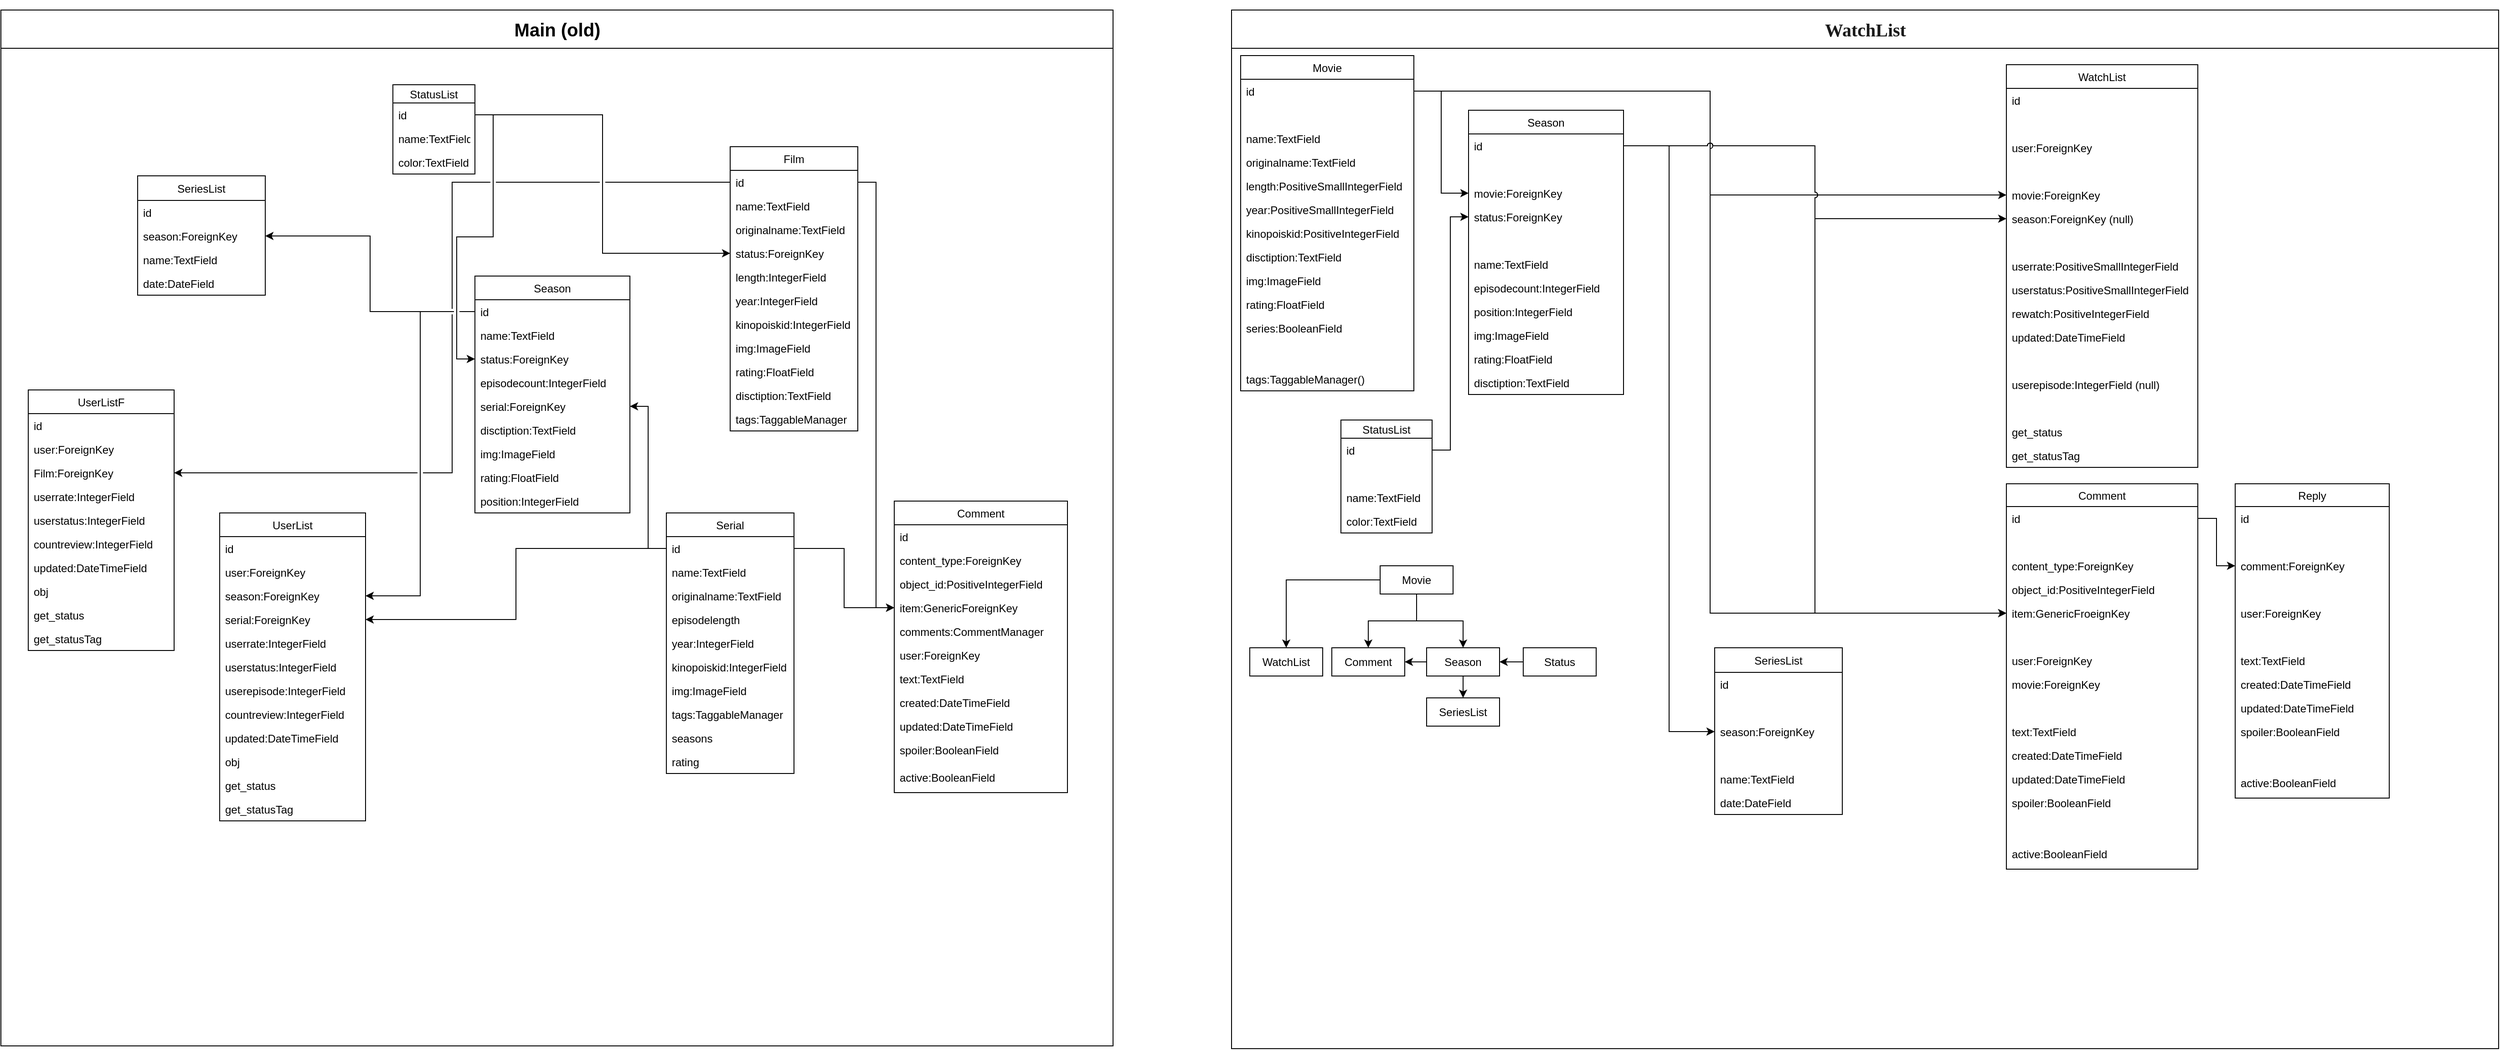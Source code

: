 <mxfile version="13.0.3" type="device"><diagram id="G_hqE1XvCnMC-SZygDFc" name="Page-1"><mxGraphModel dx="1108" dy="802" grid="1" gridSize="10" guides="1" tooltips="1" connect="1" arrows="1" fold="1" page="1" pageScale="1" pageWidth="827" pageHeight="1169" math="0" shadow="0"><root><mxCell id="0"/><mxCell id="1" parent="0"/><mxCell id="f0jAer3RGmWct-pnMY97-14" value="Main (old)" style="swimlane;html=1;startSize=42;horizontal=1;containerType=tree;fontSize=20;" parent="1" vertex="1"><mxGeometry x="30" y="13" width="1220" height="1137" as="geometry"><mxRectangle x="-820" y="10" width="60" height="20" as="alternateBounds"/></mxGeometry></mxCell><mxCell id="AQ5x-wX3sI55a-ePqf3R-1" value="StatusList" style="swimlane;fontStyle=0;childLayout=stackLayout;horizontal=1;startSize=20;fillColor=none;horizontalStack=0;resizeParent=1;resizeParentMax=0;resizeLast=0;collapsible=1;marginBottom=0;" parent="f0jAer3RGmWct-pnMY97-14" vertex="1"><mxGeometry x="430" y="82" width="90" height="98" as="geometry"><mxRectangle x="10" y="40" width="90" height="20" as="alternateBounds"/></mxGeometry></mxCell><mxCell id="AQ5x-wX3sI55a-ePqf3R-2" value="id" style="text;strokeColor=none;fillColor=none;align=left;verticalAlign=top;spacingLeft=4;spacingRight=4;overflow=hidden;rotatable=0;points=[[0,0.5],[1,0.5]];portConstraint=eastwest;" parent="AQ5x-wX3sI55a-ePqf3R-1" vertex="1"><mxGeometry y="20" width="90" height="26" as="geometry"/></mxCell><mxCell id="AQ5x-wX3sI55a-ePqf3R-3" value="name:TextField" style="text;strokeColor=none;fillColor=none;align=left;verticalAlign=top;spacingLeft=4;spacingRight=4;overflow=hidden;rotatable=0;points=[[0,0.5],[1,0.5]];portConstraint=eastwest;" parent="AQ5x-wX3sI55a-ePqf3R-1" vertex="1"><mxGeometry y="46" width="90" height="26" as="geometry"/></mxCell><mxCell id="AQ5x-wX3sI55a-ePqf3R-4" value="color:TextField" style="text;strokeColor=none;fillColor=none;align=left;verticalAlign=top;spacingLeft=4;spacingRight=4;overflow=hidden;rotatable=0;points=[[0,0.5],[1,0.5]];portConstraint=eastwest;" parent="AQ5x-wX3sI55a-ePqf3R-1" vertex="1"><mxGeometry y="72" width="90" height="26" as="geometry"/></mxCell><mxCell id="f0jAer3RGmWct-pnMY97-15" value="Film" style="swimlane;fontStyle=0;childLayout=stackLayout;horizontal=1;startSize=26;fillColor=none;horizontalStack=0;resizeParent=1;resizeParentMax=0;resizeLast=0;collapsible=1;marginBottom=0;" parent="f0jAer3RGmWct-pnMY97-14" vertex="1"><mxGeometry x="800" y="150" width="140" height="312" as="geometry"><mxRectangle x="290" y="110" width="60" height="26" as="alternateBounds"/></mxGeometry></mxCell><mxCell id="f0jAer3RGmWct-pnMY97-16" value="id" style="text;strokeColor=none;fillColor=none;align=left;verticalAlign=top;spacingLeft=4;spacingRight=4;overflow=hidden;rotatable=0;points=[[0,0.5],[1,0.5]];portConstraint=eastwest;" parent="f0jAer3RGmWct-pnMY97-15" vertex="1"><mxGeometry y="26" width="140" height="26" as="geometry"/></mxCell><mxCell id="f0jAer3RGmWct-pnMY97-17" value="name:TextField" style="text;strokeColor=none;fillColor=none;align=left;verticalAlign=top;spacingLeft=4;spacingRight=4;overflow=hidden;rotatable=0;points=[[0,0.5],[1,0.5]];portConstraint=eastwest;" parent="f0jAer3RGmWct-pnMY97-15" vertex="1"><mxGeometry y="52" width="140" height="26" as="geometry"/></mxCell><mxCell id="f0jAer3RGmWct-pnMY97-18" value="originalname:TextField" style="text;strokeColor=none;fillColor=none;align=left;verticalAlign=top;spacingLeft=4;spacingRight=4;overflow=hidden;rotatable=0;points=[[0,0.5],[1,0.5]];portConstraint=eastwest;" parent="f0jAer3RGmWct-pnMY97-15" vertex="1"><mxGeometry y="78" width="140" height="26" as="geometry"/></mxCell><mxCell id="f0jAer3RGmWct-pnMY97-23" value="status:ForeignKey" style="text;strokeColor=none;fillColor=none;align=left;verticalAlign=top;spacingLeft=4;spacingRight=4;overflow=hidden;rotatable=0;points=[[0,0.5],[1,0.5]];portConstraint=eastwest;" parent="f0jAer3RGmWct-pnMY97-15" vertex="1"><mxGeometry y="104" width="140" height="26" as="geometry"/></mxCell><mxCell id="f0jAer3RGmWct-pnMY97-19" value="length:IntegerField" style="text;strokeColor=none;fillColor=none;align=left;verticalAlign=top;spacingLeft=4;spacingRight=4;overflow=hidden;rotatable=0;points=[[0,0.5],[1,0.5]];portConstraint=eastwest;" parent="f0jAer3RGmWct-pnMY97-15" vertex="1"><mxGeometry y="130" width="140" height="26" as="geometry"/></mxCell><mxCell id="f0jAer3RGmWct-pnMY97-21" value="year:IntegerField" style="text;strokeColor=none;fillColor=none;align=left;verticalAlign=top;spacingLeft=4;spacingRight=4;overflow=hidden;rotatable=0;points=[[0,0.5],[1,0.5]];portConstraint=eastwest;" parent="f0jAer3RGmWct-pnMY97-15" vertex="1"><mxGeometry y="156" width="140" height="26" as="geometry"/></mxCell><mxCell id="f0jAer3RGmWct-pnMY97-20" value="kinopoiskid:IntegerField" style="text;strokeColor=none;fillColor=none;align=left;verticalAlign=top;spacingLeft=4;spacingRight=4;overflow=hidden;rotatable=0;points=[[0,0.5],[1,0.5]];portConstraint=eastwest;" parent="f0jAer3RGmWct-pnMY97-15" vertex="1"><mxGeometry y="182" width="140" height="26" as="geometry"/></mxCell><mxCell id="f0jAer3RGmWct-pnMY97-22" value="img:ImageField" style="text;strokeColor=none;fillColor=none;align=left;verticalAlign=top;spacingLeft=4;spacingRight=4;overflow=hidden;rotatable=0;points=[[0,0.5],[1,0.5]];portConstraint=eastwest;" parent="f0jAer3RGmWct-pnMY97-15" vertex="1"><mxGeometry y="208" width="140" height="26" as="geometry"/></mxCell><mxCell id="f0jAer3RGmWct-pnMY97-25" value="rating:FloatField" style="text;strokeColor=none;fillColor=none;align=left;verticalAlign=top;spacingLeft=4;spacingRight=4;overflow=hidden;rotatable=0;points=[[0,0.5],[1,0.5]];portConstraint=eastwest;" parent="f0jAer3RGmWct-pnMY97-15" vertex="1"><mxGeometry y="234" width="140" height="26" as="geometry"/></mxCell><mxCell id="f0jAer3RGmWct-pnMY97-26" value="disctiption:TextField" style="text;strokeColor=none;fillColor=none;align=left;verticalAlign=top;spacingLeft=4;spacingRight=4;overflow=hidden;rotatable=0;points=[[0,0.5],[1,0.5]];portConstraint=eastwest;" parent="f0jAer3RGmWct-pnMY97-15" vertex="1"><mxGeometry y="260" width="140" height="26" as="geometry"/></mxCell><mxCell id="f0jAer3RGmWct-pnMY97-35" value="tags:TaggableManager" style="text;strokeColor=none;fillColor=none;align=left;verticalAlign=top;spacingLeft=4;spacingRight=4;overflow=hidden;rotatable=0;points=[[0,0.5],[1,0.5]];portConstraint=eastwest;" parent="f0jAer3RGmWct-pnMY97-15" vertex="1"><mxGeometry y="286" width="140" height="26" as="geometry"/></mxCell><mxCell id="f0jAer3RGmWct-pnMY97-24" style="edgeStyle=orthogonalEdgeStyle;rounded=0;orthogonalLoop=1;jettySize=auto;html=1;jumpStyle=gap;" parent="f0jAer3RGmWct-pnMY97-14" source="AQ5x-wX3sI55a-ePqf3R-2" target="f0jAer3RGmWct-pnMY97-23" edge="1"><mxGeometry relative="1" as="geometry"/></mxCell><mxCell id="f0jAer3RGmWct-pnMY97-27" value="Serial" style="swimlane;fontStyle=0;childLayout=stackLayout;horizontal=1;startSize=26;fillColor=none;horizontalStack=0;resizeParent=1;resizeParentMax=0;resizeLast=0;collapsible=1;marginBottom=0;" parent="f0jAer3RGmWct-pnMY97-14" vertex="1"><mxGeometry x="730" y="552" width="140" height="286" as="geometry"><mxRectangle x="330" y="377" width="60" height="26" as="alternateBounds"/></mxGeometry></mxCell><mxCell id="f0jAer3RGmWct-pnMY97-28" value="id" style="text;strokeColor=none;fillColor=none;align=left;verticalAlign=top;spacingLeft=4;spacingRight=4;overflow=hidden;rotatable=0;points=[[0,0.5],[1,0.5]];portConstraint=eastwest;" parent="f0jAer3RGmWct-pnMY97-27" vertex="1"><mxGeometry y="26" width="140" height="26" as="geometry"/></mxCell><mxCell id="f0jAer3RGmWct-pnMY97-29" value="name:TextField" style="text;strokeColor=none;fillColor=none;align=left;verticalAlign=top;spacingLeft=4;spacingRight=4;overflow=hidden;rotatable=0;points=[[0,0.5],[1,0.5]];portConstraint=eastwest;" parent="f0jAer3RGmWct-pnMY97-27" vertex="1"><mxGeometry y="52" width="140" height="26" as="geometry"/></mxCell><mxCell id="f0jAer3RGmWct-pnMY97-30" value="originalname:TextField" style="text;strokeColor=none;fillColor=none;align=left;verticalAlign=top;spacingLeft=4;spacingRight=4;overflow=hidden;rotatable=0;points=[[0,0.5],[1,0.5]];portConstraint=eastwest;" parent="f0jAer3RGmWct-pnMY97-27" vertex="1"><mxGeometry y="78" width="140" height="26" as="geometry"/></mxCell><mxCell id="f0jAer3RGmWct-pnMY97-31" value="episodelength" style="text;strokeColor=none;fillColor=none;align=left;verticalAlign=top;spacingLeft=4;spacingRight=4;overflow=hidden;rotatable=0;points=[[0,0.5],[1,0.5]];portConstraint=eastwest;" parent="f0jAer3RGmWct-pnMY97-27" vertex="1"><mxGeometry y="104" width="140" height="26" as="geometry"/></mxCell><mxCell id="f0jAer3RGmWct-pnMY97-33" value="year:IntegerField" style="text;strokeColor=none;fillColor=none;align=left;verticalAlign=top;spacingLeft=4;spacingRight=4;overflow=hidden;rotatable=0;points=[[0,0.5],[1,0.5]];portConstraint=eastwest;" parent="f0jAer3RGmWct-pnMY97-27" vertex="1"><mxGeometry y="130" width="140" height="26" as="geometry"/></mxCell><mxCell id="f0jAer3RGmWct-pnMY97-32" value="kinopoiskid:IntegerField" style="text;strokeColor=none;fillColor=none;align=left;verticalAlign=top;spacingLeft=4;spacingRight=4;overflow=hidden;rotatable=0;points=[[0,0.5],[1,0.5]];portConstraint=eastwest;" parent="f0jAer3RGmWct-pnMY97-27" vertex="1"><mxGeometry y="156" width="140" height="26" as="geometry"/></mxCell><mxCell id="f0jAer3RGmWct-pnMY97-34" value="img:ImageField" style="text;strokeColor=none;fillColor=none;align=left;verticalAlign=top;spacingLeft=4;spacingRight=4;overflow=hidden;rotatable=0;points=[[0,0.5],[1,0.5]];portConstraint=eastwest;" parent="f0jAer3RGmWct-pnMY97-27" vertex="1"><mxGeometry y="182" width="140" height="26" as="geometry"/></mxCell><mxCell id="f0jAer3RGmWct-pnMY97-36" value="tags:TaggableManager" style="text;strokeColor=none;fillColor=none;align=left;verticalAlign=top;spacingLeft=4;spacingRight=4;overflow=hidden;rotatable=0;points=[[0,0.5],[1,0.5]];portConstraint=eastwest;" parent="f0jAer3RGmWct-pnMY97-27" vertex="1"><mxGeometry y="208" width="140" height="26" as="geometry"/></mxCell><mxCell id="f0jAer3RGmWct-pnMY97-48" value="seasons" style="text;strokeColor=none;fillColor=none;align=left;verticalAlign=top;spacingLeft=4;spacingRight=4;overflow=hidden;rotatable=0;points=[[0,0.5],[1,0.5]];portConstraint=eastwest;" parent="f0jAer3RGmWct-pnMY97-27" vertex="1"><mxGeometry y="234" width="140" height="26" as="geometry"/></mxCell><mxCell id="f0jAer3RGmWct-pnMY97-47" value="rating" style="text;strokeColor=none;fillColor=none;align=left;verticalAlign=top;spacingLeft=4;spacingRight=4;overflow=hidden;rotatable=0;points=[[0,0.5],[1,0.5]];portConstraint=eastwest;" parent="f0jAer3RGmWct-pnMY97-27" vertex="1"><mxGeometry y="260" width="140" height="26" as="geometry"/></mxCell><mxCell id="f0jAer3RGmWct-pnMY97-37" value="Season" style="swimlane;fontStyle=0;childLayout=stackLayout;horizontal=1;startSize=26;fillColor=none;horizontalStack=0;resizeParent=1;resizeParentMax=0;resizeLast=0;collapsible=1;marginBottom=0;" parent="f0jAer3RGmWct-pnMY97-14" vertex="1"><mxGeometry x="520" y="292" width="170" height="260" as="geometry"/></mxCell><mxCell id="f0jAer3RGmWct-pnMY97-42" value="id" style="text;strokeColor=none;fillColor=none;align=left;verticalAlign=top;spacingLeft=4;spacingRight=4;overflow=hidden;rotatable=0;points=[[0,0.5],[1,0.5]];portConstraint=eastwest;" parent="f0jAer3RGmWct-pnMY97-37" vertex="1"><mxGeometry y="26" width="170" height="26" as="geometry"/></mxCell><mxCell id="f0jAer3RGmWct-pnMY97-38" value="name:TextField" style="text;strokeColor=none;fillColor=none;align=left;verticalAlign=top;spacingLeft=4;spacingRight=4;overflow=hidden;rotatable=0;points=[[0,0.5],[1,0.5]];portConstraint=eastwest;" parent="f0jAer3RGmWct-pnMY97-37" vertex="1"><mxGeometry y="52" width="170" height="26" as="geometry"/></mxCell><mxCell id="f0jAer3RGmWct-pnMY97-39" value="status:ForeignKey" style="text;strokeColor=none;fillColor=none;align=left;verticalAlign=top;spacingLeft=4;spacingRight=4;overflow=hidden;rotatable=0;points=[[0,0.5],[1,0.5]];portConstraint=eastwest;" parent="f0jAer3RGmWct-pnMY97-37" vertex="1"><mxGeometry y="78" width="170" height="26" as="geometry"/></mxCell><mxCell id="f0jAer3RGmWct-pnMY97-40" value="episodecount:IntegerField" style="text;strokeColor=none;fillColor=none;align=left;verticalAlign=top;spacingLeft=4;spacingRight=4;overflow=hidden;rotatable=0;points=[[0,0.5],[1,0.5]];portConstraint=eastwest;" parent="f0jAer3RGmWct-pnMY97-37" vertex="1"><mxGeometry y="104" width="170" height="26" as="geometry"/></mxCell><mxCell id="f0jAer3RGmWct-pnMY97-41" value="serial:ForeignKey" style="text;strokeColor=none;fillColor=none;align=left;verticalAlign=top;spacingLeft=4;spacingRight=4;overflow=hidden;rotatable=0;points=[[0,0.5],[1,0.5]];portConstraint=eastwest;" parent="f0jAer3RGmWct-pnMY97-37" vertex="1"><mxGeometry y="130" width="170" height="26" as="geometry"/></mxCell><mxCell id="f0jAer3RGmWct-pnMY97-43" value="disctiption:TextField" style="text;strokeColor=none;fillColor=none;align=left;verticalAlign=top;spacingLeft=4;spacingRight=4;overflow=hidden;rotatable=0;points=[[0,0.5],[1,0.5]];portConstraint=eastwest;" parent="f0jAer3RGmWct-pnMY97-37" vertex="1"><mxGeometry y="156" width="170" height="26" as="geometry"/></mxCell><mxCell id="f0jAer3RGmWct-pnMY97-46" value="img:ImageField" style="text;strokeColor=none;fillColor=none;align=left;verticalAlign=top;spacingLeft=4;spacingRight=4;overflow=hidden;rotatable=0;points=[[0,0.5],[1,0.5]];portConstraint=eastwest;" parent="f0jAer3RGmWct-pnMY97-37" vertex="1"><mxGeometry y="182" width="170" height="26" as="geometry"/></mxCell><mxCell id="f0jAer3RGmWct-pnMY97-45" value="rating:FloatField" style="text;strokeColor=none;fillColor=none;align=left;verticalAlign=top;spacingLeft=4;spacingRight=4;overflow=hidden;rotatable=0;points=[[0,0.5],[1,0.5]];portConstraint=eastwest;" parent="f0jAer3RGmWct-pnMY97-37" vertex="1"><mxGeometry y="208" width="170" height="26" as="geometry"/></mxCell><mxCell id="f0jAer3RGmWct-pnMY97-52" value="position:IntegerField" style="text;strokeColor=none;fillColor=none;align=left;verticalAlign=top;spacingLeft=4;spacingRight=4;overflow=hidden;rotatable=0;points=[[0,0.5],[1,0.5]];portConstraint=eastwest;" parent="f0jAer3RGmWct-pnMY97-37" vertex="1"><mxGeometry y="234" width="170" height="26" as="geometry"/></mxCell><mxCell id="f0jAer3RGmWct-pnMY97-50" style="edgeStyle=orthogonalEdgeStyle;rounded=0;orthogonalLoop=1;jettySize=auto;html=1;exitX=1;exitY=0.5;exitDx=0;exitDy=0;fontSize=20;" parent="f0jAer3RGmWct-pnMY97-14" source="AQ5x-wX3sI55a-ePqf3R-2" target="f0jAer3RGmWct-pnMY97-39" edge="1"><mxGeometry relative="1" as="geometry"/></mxCell><mxCell id="f0jAer3RGmWct-pnMY97-51" style="edgeStyle=orthogonalEdgeStyle;rounded=0;orthogonalLoop=1;jettySize=auto;html=1;fontSize=20;jumpStyle=gap;" parent="f0jAer3RGmWct-pnMY97-14" source="f0jAer3RGmWct-pnMY97-28" target="f0jAer3RGmWct-pnMY97-41" edge="1"><mxGeometry relative="1" as="geometry"/></mxCell><mxCell id="aQEoQOBEoBOMw9Oh0apH-4" value="UserList" style="swimlane;fontStyle=0;childLayout=stackLayout;horizontal=1;startSize=26;fillColor=none;horizontalStack=0;resizeParent=1;resizeParentMax=0;resizeLast=0;collapsible=1;marginBottom=0;" parent="f0jAer3RGmWct-pnMY97-14" vertex="1"><mxGeometry x="240" y="552" width="160" height="338" as="geometry"/></mxCell><mxCell id="aQEoQOBEoBOMw9Oh0apH-5" value="id" style="text;strokeColor=none;fillColor=none;align=left;verticalAlign=top;spacingLeft=4;spacingRight=4;overflow=hidden;rotatable=0;points=[[0,0.5],[1,0.5]];portConstraint=eastwest;" parent="aQEoQOBEoBOMw9Oh0apH-4" vertex="1"><mxGeometry y="26" width="160" height="26" as="geometry"/></mxCell><mxCell id="aQEoQOBEoBOMw9Oh0apH-6" value="user:ForeignKey" style="text;strokeColor=none;fillColor=none;align=left;verticalAlign=top;spacingLeft=4;spacingRight=4;overflow=hidden;rotatable=0;points=[[0,0.5],[1,0.5]];portConstraint=eastwest;" parent="aQEoQOBEoBOMw9Oh0apH-4" vertex="1"><mxGeometry y="52" width="160" height="26" as="geometry"/></mxCell><mxCell id="aQEoQOBEoBOMw9Oh0apH-7" value="season:ForeignKey" style="text;strokeColor=none;fillColor=none;align=left;verticalAlign=top;spacingLeft=4;spacingRight=4;overflow=hidden;rotatable=0;points=[[0,0.5],[1,0.5]];portConstraint=eastwest;" parent="aQEoQOBEoBOMw9Oh0apH-4" vertex="1"><mxGeometry y="78" width="160" height="26" as="geometry"/></mxCell><mxCell id="aQEoQOBEoBOMw9Oh0apH-9" value="serial:ForeignKey" style="text;strokeColor=none;fillColor=none;align=left;verticalAlign=top;spacingLeft=4;spacingRight=4;overflow=hidden;rotatable=0;points=[[0,0.5],[1,0.5]];portConstraint=eastwest;" parent="aQEoQOBEoBOMw9Oh0apH-4" vertex="1"><mxGeometry y="104" width="160" height="26" as="geometry"/></mxCell><mxCell id="aQEoQOBEoBOMw9Oh0apH-10" value="userrate:IntegerField" style="text;strokeColor=none;fillColor=none;align=left;verticalAlign=top;spacingLeft=4;spacingRight=4;overflow=hidden;rotatable=0;points=[[0,0.5],[1,0.5]];portConstraint=eastwest;" parent="aQEoQOBEoBOMw9Oh0apH-4" vertex="1"><mxGeometry y="130" width="160" height="26" as="geometry"/></mxCell><mxCell id="aQEoQOBEoBOMw9Oh0apH-11" value="userstatus:IntegerField" style="text;strokeColor=none;fillColor=none;align=left;verticalAlign=top;spacingLeft=4;spacingRight=4;overflow=hidden;rotatable=0;points=[[0,0.5],[1,0.5]];portConstraint=eastwest;" parent="aQEoQOBEoBOMw9Oh0apH-4" vertex="1"><mxGeometry y="156" width="160" height="26" as="geometry"/></mxCell><mxCell id="aQEoQOBEoBOMw9Oh0apH-12" value="userepisode:IntegerField" style="text;strokeColor=none;fillColor=none;align=left;verticalAlign=top;spacingLeft=4;spacingRight=4;overflow=hidden;rotatable=0;points=[[0,0.5],[1,0.5]];portConstraint=eastwest;" parent="aQEoQOBEoBOMw9Oh0apH-4" vertex="1"><mxGeometry y="182" width="160" height="26" as="geometry"/></mxCell><mxCell id="aQEoQOBEoBOMw9Oh0apH-13" value="countreview:IntegerField" style="text;strokeColor=none;fillColor=none;align=left;verticalAlign=top;spacingLeft=4;spacingRight=4;overflow=hidden;rotatable=0;points=[[0,0.5],[1,0.5]];portConstraint=eastwest;" parent="aQEoQOBEoBOMw9Oh0apH-4" vertex="1"><mxGeometry y="208" width="160" height="26" as="geometry"/></mxCell><mxCell id="f0jAer3RGmWct-pnMY97-64" value="updated:DateTimeField" style="text;strokeColor=none;fillColor=none;align=left;verticalAlign=top;spacingLeft=4;spacingRight=4;overflow=hidden;rotatable=0;points=[[0,0.5],[1,0.5]];portConstraint=eastwest;" parent="aQEoQOBEoBOMw9Oh0apH-4" vertex="1"><mxGeometry y="234" width="160" height="26" as="geometry"/></mxCell><mxCell id="f0jAer3RGmWct-pnMY97-77" value="obj" style="text;strokeColor=none;fillColor=none;align=left;verticalAlign=top;spacingLeft=4;spacingRight=4;overflow=hidden;rotatable=0;points=[[0,0.5],[1,0.5]];portConstraint=eastwest;" parent="aQEoQOBEoBOMw9Oh0apH-4" vertex="1"><mxGeometry y="260" width="160" height="26" as="geometry"/></mxCell><mxCell id="f0jAer3RGmWct-pnMY97-78" value="get_status" style="text;strokeColor=none;fillColor=none;align=left;verticalAlign=top;spacingLeft=4;spacingRight=4;overflow=hidden;rotatable=0;points=[[0,0.5],[1,0.5]];portConstraint=eastwest;" parent="aQEoQOBEoBOMw9Oh0apH-4" vertex="1"><mxGeometry y="286" width="160" height="26" as="geometry"/></mxCell><mxCell id="f0jAer3RGmWct-pnMY97-65" value="get_statusTag" style="text;strokeColor=none;fillColor=none;align=left;verticalAlign=top;spacingLeft=4;spacingRight=4;overflow=hidden;rotatable=0;points=[[0,0.5],[1,0.5]];portConstraint=eastwest;" parent="aQEoQOBEoBOMw9Oh0apH-4" vertex="1"><mxGeometry y="312" width="160" height="26" as="geometry"/></mxCell><mxCell id="2L_DSj4xFKSR3MK9lnYT-3" value="SeriesList" style="swimlane;fontStyle=0;childLayout=stackLayout;horizontal=1;startSize=27;fillColor=none;horizontalStack=0;resizeParent=1;resizeParentMax=0;resizeLast=0;collapsible=1;marginBottom=0;" parent="f0jAer3RGmWct-pnMY97-14" vertex="1"><mxGeometry x="150" y="182" width="140" height="131" as="geometry"/></mxCell><mxCell id="2L_DSj4xFKSR3MK9lnYT-4" value="id" style="text;strokeColor=none;fillColor=none;align=left;verticalAlign=top;spacingLeft=4;spacingRight=4;overflow=hidden;rotatable=0;points=[[0,0.5],[1,0.5]];portConstraint=eastwest;" parent="2L_DSj4xFKSR3MK9lnYT-3" vertex="1"><mxGeometry y="27" width="140" height="26" as="geometry"/></mxCell><mxCell id="2L_DSj4xFKSR3MK9lnYT-6" value="season:ForeignKey" style="text;strokeColor=none;fillColor=none;align=left;verticalAlign=top;spacingLeft=4;spacingRight=4;overflow=hidden;rotatable=0;points=[[0,0.5],[1,0.5]];portConstraint=eastwest;" parent="2L_DSj4xFKSR3MK9lnYT-3" vertex="1"><mxGeometry y="53" width="140" height="26" as="geometry"/></mxCell><mxCell id="2L_DSj4xFKSR3MK9lnYT-5" value="name:TextField" style="text;strokeColor=none;fillColor=none;align=left;verticalAlign=top;spacingLeft=4;spacingRight=4;overflow=hidden;rotatable=0;points=[[0,0.5],[1,0.5]];portConstraint=eastwest;" parent="2L_DSj4xFKSR3MK9lnYT-3" vertex="1"><mxGeometry y="79" width="140" height="26" as="geometry"/></mxCell><mxCell id="2L_DSj4xFKSR3MK9lnYT-9" value="date:DateField" style="text;strokeColor=none;fillColor=none;align=left;verticalAlign=top;spacingLeft=4;spacingRight=4;overflow=hidden;rotatable=0;points=[[0,0.5],[1,0.5]];portConstraint=eastwest;" parent="2L_DSj4xFKSR3MK9lnYT-3" vertex="1"><mxGeometry y="105" width="140" height="26" as="geometry"/></mxCell><mxCell id="f0jAer3RGmWct-pnMY97-55" style="edgeStyle=orthogonalEdgeStyle;rounded=0;orthogonalLoop=1;jettySize=auto;html=1;fontSize=20;jumpStyle=gap;" parent="f0jAer3RGmWct-pnMY97-14" source="f0jAer3RGmWct-pnMY97-42" target="2L_DSj4xFKSR3MK9lnYT-6" edge="1"><mxGeometry relative="1" as="geometry"/></mxCell><mxCell id="f0jAer3RGmWct-pnMY97-62" style="edgeStyle=orthogonalEdgeStyle;rounded=0;jumpStyle=gap;orthogonalLoop=1;jettySize=auto;html=1;fontSize=20;" parent="f0jAer3RGmWct-pnMY97-14" source="f0jAer3RGmWct-pnMY97-42" target="aQEoQOBEoBOMw9Oh0apH-7" edge="1"><mxGeometry relative="1" as="geometry"/></mxCell><mxCell id="f0jAer3RGmWct-pnMY97-63" style="edgeStyle=orthogonalEdgeStyle;rounded=0;jumpStyle=gap;orthogonalLoop=1;jettySize=auto;html=1;fontSize=20;" parent="f0jAer3RGmWct-pnMY97-14" source="f0jAer3RGmWct-pnMY97-28" target="aQEoQOBEoBOMw9Oh0apH-9" edge="1"><mxGeometry relative="1" as="geometry"/></mxCell><mxCell id="f0jAer3RGmWct-pnMY97-85" value="UserListF" style="swimlane;fontStyle=0;childLayout=stackLayout;horizontal=1;startSize=26;fillColor=none;horizontalStack=0;resizeParent=1;resizeParentMax=0;resizeLast=0;collapsible=1;marginBottom=0;" parent="f0jAer3RGmWct-pnMY97-14" vertex="1"><mxGeometry x="30" y="417" width="160" height="286" as="geometry"/></mxCell><mxCell id="f0jAer3RGmWct-pnMY97-86" value="id" style="text;strokeColor=none;fillColor=none;align=left;verticalAlign=top;spacingLeft=4;spacingRight=4;overflow=hidden;rotatable=0;points=[[0,0.5],[1,0.5]];portConstraint=eastwest;" parent="f0jAer3RGmWct-pnMY97-85" vertex="1"><mxGeometry y="26" width="160" height="26" as="geometry"/></mxCell><mxCell id="f0jAer3RGmWct-pnMY97-87" value="user:ForeignKey" style="text;strokeColor=none;fillColor=none;align=left;verticalAlign=top;spacingLeft=4;spacingRight=4;overflow=hidden;rotatable=0;points=[[0,0.5],[1,0.5]];portConstraint=eastwest;" parent="f0jAer3RGmWct-pnMY97-85" vertex="1"><mxGeometry y="52" width="160" height="26" as="geometry"/></mxCell><mxCell id="f0jAer3RGmWct-pnMY97-89" value="Film:ForeignKey" style="text;strokeColor=none;fillColor=none;align=left;verticalAlign=top;spacingLeft=4;spacingRight=4;overflow=hidden;rotatable=0;points=[[0,0.5],[1,0.5]];portConstraint=eastwest;" parent="f0jAer3RGmWct-pnMY97-85" vertex="1"><mxGeometry y="78" width="160" height="26" as="geometry"/></mxCell><mxCell id="f0jAer3RGmWct-pnMY97-90" value="userrate:IntegerField" style="text;strokeColor=none;fillColor=none;align=left;verticalAlign=top;spacingLeft=4;spacingRight=4;overflow=hidden;rotatable=0;points=[[0,0.5],[1,0.5]];portConstraint=eastwest;" parent="f0jAer3RGmWct-pnMY97-85" vertex="1"><mxGeometry y="104" width="160" height="26" as="geometry"/></mxCell><mxCell id="f0jAer3RGmWct-pnMY97-91" value="userstatus:IntegerField" style="text;strokeColor=none;fillColor=none;align=left;verticalAlign=top;spacingLeft=4;spacingRight=4;overflow=hidden;rotatable=0;points=[[0,0.5],[1,0.5]];portConstraint=eastwest;" parent="f0jAer3RGmWct-pnMY97-85" vertex="1"><mxGeometry y="130" width="160" height="26" as="geometry"/></mxCell><mxCell id="f0jAer3RGmWct-pnMY97-93" value="countreview:IntegerField" style="text;strokeColor=none;fillColor=none;align=left;verticalAlign=top;spacingLeft=4;spacingRight=4;overflow=hidden;rotatable=0;points=[[0,0.5],[1,0.5]];portConstraint=eastwest;" parent="f0jAer3RGmWct-pnMY97-85" vertex="1"><mxGeometry y="156" width="160" height="26" as="geometry"/></mxCell><mxCell id="f0jAer3RGmWct-pnMY97-94" value="updated:DateTimeField" style="text;strokeColor=none;fillColor=none;align=left;verticalAlign=top;spacingLeft=4;spacingRight=4;overflow=hidden;rotatable=0;points=[[0,0.5],[1,0.5]];portConstraint=eastwest;" parent="f0jAer3RGmWct-pnMY97-85" vertex="1"><mxGeometry y="182" width="160" height="26" as="geometry"/></mxCell><mxCell id="f0jAer3RGmWct-pnMY97-95" value="obj" style="text;strokeColor=none;fillColor=none;align=left;verticalAlign=top;spacingLeft=4;spacingRight=4;overflow=hidden;rotatable=0;points=[[0,0.5],[1,0.5]];portConstraint=eastwest;" parent="f0jAer3RGmWct-pnMY97-85" vertex="1"><mxGeometry y="208" width="160" height="26" as="geometry"/></mxCell><mxCell id="f0jAer3RGmWct-pnMY97-96" value="get_status" style="text;strokeColor=none;fillColor=none;align=left;verticalAlign=top;spacingLeft=4;spacingRight=4;overflow=hidden;rotatable=0;points=[[0,0.5],[1,0.5]];portConstraint=eastwest;" parent="f0jAer3RGmWct-pnMY97-85" vertex="1"><mxGeometry y="234" width="160" height="26" as="geometry"/></mxCell><mxCell id="f0jAer3RGmWct-pnMY97-97" value="get_statusTag" style="text;strokeColor=none;fillColor=none;align=left;verticalAlign=top;spacingLeft=4;spacingRight=4;overflow=hidden;rotatable=0;points=[[0,0.5],[1,0.5]];portConstraint=eastwest;" parent="f0jAer3RGmWct-pnMY97-85" vertex="1"><mxGeometry y="260" width="160" height="26" as="geometry"/></mxCell><mxCell id="f0jAer3RGmWct-pnMY97-98" style="edgeStyle=orthogonalEdgeStyle;rounded=0;jumpStyle=gap;orthogonalLoop=1;jettySize=auto;html=1;fontSize=20;" parent="f0jAer3RGmWct-pnMY97-14" source="f0jAer3RGmWct-pnMY97-16" target="f0jAer3RGmWct-pnMY97-89" edge="1"><mxGeometry relative="1" as="geometry"/></mxCell><mxCell id="f0jAer3RGmWct-pnMY97-99" value="Comment" style="swimlane;fontStyle=0;childLayout=stackLayout;horizontal=1;startSize=26;fillColor=none;horizontalStack=0;resizeParent=1;resizeParentMax=0;resizeLast=0;collapsible=1;marginBottom=0;" parent="f0jAer3RGmWct-pnMY97-14" vertex="1"><mxGeometry x="980" y="539" width="190" height="320" as="geometry"/></mxCell><mxCell id="f0jAer3RGmWct-pnMY97-100" value="id" style="text;strokeColor=none;fillColor=none;align=left;verticalAlign=top;spacingLeft=4;spacingRight=4;overflow=hidden;rotatable=0;points=[[0,0.5],[1,0.5]];portConstraint=eastwest;" parent="f0jAer3RGmWct-pnMY97-99" vertex="1"><mxGeometry y="26" width="190" height="26" as="geometry"/></mxCell><mxCell id="f0jAer3RGmWct-pnMY97-110" value="content_type:ForeignKey" style="text;strokeColor=none;fillColor=none;align=left;verticalAlign=top;spacingLeft=4;spacingRight=4;overflow=hidden;rotatable=0;points=[[0,0.5],[1,0.5]];portConstraint=eastwest;" parent="f0jAer3RGmWct-pnMY97-99" vertex="1"><mxGeometry y="52" width="190" height="26" as="geometry"/></mxCell><mxCell id="f0jAer3RGmWct-pnMY97-112" value="object_id:PositiveIntegerField" style="text;strokeColor=none;fillColor=none;align=left;verticalAlign=top;spacingLeft=4;spacingRight=4;overflow=hidden;rotatable=0;points=[[0,0.5],[1,0.5]];portConstraint=eastwest;" parent="f0jAer3RGmWct-pnMY97-99" vertex="1"><mxGeometry y="78" width="190" height="26" as="geometry"/></mxCell><mxCell id="f0jAer3RGmWct-pnMY97-111" value="item:GenericForeignKey" style="text;strokeColor=none;fillColor=none;align=left;verticalAlign=top;spacingLeft=4;spacingRight=4;overflow=hidden;rotatable=0;points=[[0,0.5],[1,0.5]];portConstraint=eastwest;" parent="f0jAer3RGmWct-pnMY97-99" vertex="1"><mxGeometry y="104" width="190" height="26" as="geometry"/></mxCell><mxCell id="f0jAer3RGmWct-pnMY97-101" value="comments:CommentManager" style="text;strokeColor=none;fillColor=none;align=left;verticalAlign=top;spacingLeft=4;spacingRight=4;overflow=hidden;rotatable=0;points=[[0,0.5],[1,0.5]];portConstraint=eastwest;" parent="f0jAer3RGmWct-pnMY97-99" vertex="1"><mxGeometry y="130" width="190" height="26" as="geometry"/></mxCell><mxCell id="f0jAer3RGmWct-pnMY97-113" value="user:ForeignKey" style="text;strokeColor=none;fillColor=none;align=left;verticalAlign=top;spacingLeft=4;spacingRight=4;overflow=hidden;rotatable=0;points=[[0,0.5],[1,0.5]];portConstraint=eastwest;" parent="f0jAer3RGmWct-pnMY97-99" vertex="1"><mxGeometry y="156" width="190" height="26" as="geometry"/></mxCell><mxCell id="f0jAer3RGmWct-pnMY97-114" value="text:TextField" style="text;strokeColor=none;fillColor=none;align=left;verticalAlign=top;spacingLeft=4;spacingRight=4;overflow=hidden;rotatable=0;points=[[0,0.5],[1,0.5]];portConstraint=eastwest;" parent="f0jAer3RGmWct-pnMY97-99" vertex="1"><mxGeometry y="182" width="190" height="26" as="geometry"/></mxCell><mxCell id="f0jAer3RGmWct-pnMY97-115" value="created:DateTimeField" style="text;strokeColor=none;fillColor=none;align=left;verticalAlign=top;spacingLeft=4;spacingRight=4;overflow=hidden;rotatable=0;points=[[0,0.5],[1,0.5]];portConstraint=eastwest;" parent="f0jAer3RGmWct-pnMY97-99" vertex="1"><mxGeometry y="208" width="190" height="26" as="geometry"/></mxCell><mxCell id="f0jAer3RGmWct-pnMY97-117" value="updated:DateTimeField" style="text;strokeColor=none;fillColor=none;align=left;verticalAlign=top;spacingLeft=4;spacingRight=4;overflow=hidden;rotatable=0;points=[[0,0.5],[1,0.5]];portConstraint=eastwest;" parent="f0jAer3RGmWct-pnMY97-99" vertex="1"><mxGeometry y="234" width="190" height="26" as="geometry"/></mxCell><mxCell id="f0jAer3RGmWct-pnMY97-119" value="spoiler:BooleanField" style="text;strokeColor=none;fillColor=none;align=left;verticalAlign=top;spacingLeft=4;spacingRight=4;overflow=hidden;rotatable=0;points=[[0,0.5],[1,0.5]];portConstraint=eastwest;" parent="f0jAer3RGmWct-pnMY97-99" vertex="1"><mxGeometry y="260" width="190" height="30" as="geometry"/></mxCell><mxCell id="f0jAer3RGmWct-pnMY97-118" value="active:BooleanField" style="text;strokeColor=none;fillColor=none;align=left;verticalAlign=top;spacingLeft=4;spacingRight=4;overflow=hidden;rotatable=0;points=[[0,0.5],[1,0.5]];portConstraint=eastwest;" parent="f0jAer3RGmWct-pnMY97-99" vertex="1"><mxGeometry y="290" width="190" height="30" as="geometry"/></mxCell><mxCell id="f0jAer3RGmWct-pnMY97-120" style="edgeStyle=orthogonalEdgeStyle;rounded=0;jumpStyle=gap;orthogonalLoop=1;jettySize=auto;html=1;fontSize=20;" parent="f0jAer3RGmWct-pnMY97-14" source="f0jAer3RGmWct-pnMY97-28" target="f0jAer3RGmWct-pnMY97-111" edge="1"><mxGeometry relative="1" as="geometry"/></mxCell><mxCell id="f0jAer3RGmWct-pnMY97-121" style="edgeStyle=orthogonalEdgeStyle;rounded=0;jumpStyle=gap;orthogonalLoop=1;jettySize=auto;html=1;fontSize=20;" parent="f0jAer3RGmWct-pnMY97-14" source="f0jAer3RGmWct-pnMY97-16" target="f0jAer3RGmWct-pnMY97-111" edge="1"><mxGeometry relative="1" as="geometry"/></mxCell><mxCell id="f0jAer3RGmWct-pnMY97-122" value="&lt;pre style=&quot;font-family: &amp;#34;consolas&amp;#34;&quot;&gt;&lt;font color=&quot;#1a1a1a&quot; style=&quot;background-color: rgb(255 , 255 , 255)&quot;&gt;WatchList&lt;/font&gt;&lt;/pre&gt;" style="swimlane;html=1;startSize=42;horizontal=1;containerType=tree;fontSize=20;" parent="1" vertex="1"><mxGeometry x="1380" y="13" width="1390" height="1140" as="geometry"><mxRectangle x="-820" y="10" width="60" height="20" as="alternateBounds"/></mxGeometry></mxCell><mxCell id="f0jAer3RGmWct-pnMY97-123" value="StatusList" style="swimlane;fontStyle=0;childLayout=stackLayout;horizontal=1;startSize=20;fillColor=none;horizontalStack=0;resizeParent=1;resizeParentMax=0;resizeLast=0;collapsible=1;marginBottom=0;" parent="f0jAer3RGmWct-pnMY97-122" vertex="1"><mxGeometry x="120" y="450" width="100" height="124" as="geometry"><mxRectangle x="10" y="40" width="90" height="20" as="alternateBounds"/></mxGeometry></mxCell><mxCell id="f0jAer3RGmWct-pnMY97-124" value="id" style="text;strokeColor=none;fillColor=none;align=left;verticalAlign=top;spacingLeft=4;spacingRight=4;overflow=hidden;rotatable=0;points=[[0,0.5],[1,0.5]];portConstraint=eastwest;" parent="f0jAer3RGmWct-pnMY97-123" vertex="1"><mxGeometry y="20" width="100" height="26" as="geometry"/></mxCell><mxCell id="0B6rzKxs607wh4HoMrjG-32" value=" " style="text;strokeColor=none;fillColor=none;align=left;verticalAlign=top;spacingLeft=4;spacingRight=4;overflow=hidden;rotatable=0;points=[[0,0.5],[1,0.5]];portConstraint=eastwest;" parent="f0jAer3RGmWct-pnMY97-123" vertex="1"><mxGeometry y="46" width="100" height="26" as="geometry"/></mxCell><mxCell id="f0jAer3RGmWct-pnMY97-125" value="name:TextField" style="text;strokeColor=none;fillColor=none;align=left;verticalAlign=top;spacingLeft=4;spacingRight=4;overflow=hidden;rotatable=0;points=[[0,0.5],[1,0.5]];portConstraint=eastwest;" parent="f0jAer3RGmWct-pnMY97-123" vertex="1"><mxGeometry y="72" width="100" height="26" as="geometry"/></mxCell><mxCell id="f0jAer3RGmWct-pnMY97-126" value="color:TextField" style="text;strokeColor=none;fillColor=none;align=left;verticalAlign=top;spacingLeft=4;spacingRight=4;overflow=hidden;rotatable=0;points=[[0,0.5],[1,0.5]];portConstraint=eastwest;" parent="f0jAer3RGmWct-pnMY97-123" vertex="1"><mxGeometry y="98" width="100" height="26" as="geometry"/></mxCell><mxCell id="f0jAer3RGmWct-pnMY97-151" value="Season" style="swimlane;fontStyle=0;childLayout=stackLayout;horizontal=1;startSize=26;fillColor=none;horizontalStack=0;resizeParent=1;resizeParentMax=0;resizeLast=0;collapsible=1;marginBottom=0;" parent="f0jAer3RGmWct-pnMY97-122" vertex="1"><mxGeometry x="260" y="110" width="170" height="312" as="geometry"/></mxCell><mxCell id="f0jAer3RGmWct-pnMY97-152" value="id" style="text;strokeColor=none;fillColor=none;align=left;verticalAlign=top;spacingLeft=4;spacingRight=4;overflow=hidden;rotatable=0;points=[[0,0.5],[1,0.5]];portConstraint=eastwest;" parent="f0jAer3RGmWct-pnMY97-151" vertex="1"><mxGeometry y="26" width="170" height="26" as="geometry"/></mxCell><mxCell id="0B6rzKxs607wh4HoMrjG-28" value=" " style="text;strokeColor=none;fillColor=none;align=left;verticalAlign=top;spacingLeft=4;spacingRight=4;overflow=hidden;rotatable=0;points=[[0,0.5],[1,0.5]];portConstraint=eastwest;" parent="f0jAer3RGmWct-pnMY97-151" vertex="1"><mxGeometry y="52" width="170" height="26" as="geometry"/></mxCell><mxCell id="q9_aeGkrfk1lmo0ifMD7-18" value="movie:ForeignKey" style="text;strokeColor=none;fillColor=none;align=left;verticalAlign=top;spacingLeft=4;spacingRight=4;overflow=hidden;rotatable=0;points=[[0,0.5],[1,0.5]];portConstraint=eastwest;" parent="f0jAer3RGmWct-pnMY97-151" vertex="1"><mxGeometry y="78" width="170" height="26" as="geometry"/></mxCell><mxCell id="f0jAer3RGmWct-pnMY97-154" value="status:ForeignKey" style="text;strokeColor=none;fillColor=none;align=left;verticalAlign=top;spacingLeft=4;spacingRight=4;overflow=hidden;rotatable=0;points=[[0,0.5],[1,0.5]];portConstraint=eastwest;" parent="f0jAer3RGmWct-pnMY97-151" vertex="1"><mxGeometry y="104" width="170" height="26" as="geometry"/></mxCell><mxCell id="0B6rzKxs607wh4HoMrjG-29" value=" " style="text;strokeColor=none;fillColor=none;align=left;verticalAlign=top;spacingLeft=4;spacingRight=4;overflow=hidden;rotatable=0;points=[[0,0.5],[1,0.5]];portConstraint=eastwest;" parent="f0jAer3RGmWct-pnMY97-151" vertex="1"><mxGeometry y="130" width="170" height="26" as="geometry"/></mxCell><mxCell id="f0jAer3RGmWct-pnMY97-153" value="name:TextField" style="text;strokeColor=none;fillColor=none;align=left;verticalAlign=top;spacingLeft=4;spacingRight=4;overflow=hidden;rotatable=0;points=[[0,0.5],[1,0.5]];portConstraint=eastwest;" parent="f0jAer3RGmWct-pnMY97-151" vertex="1"><mxGeometry y="156" width="170" height="26" as="geometry"/></mxCell><mxCell id="f0jAer3RGmWct-pnMY97-155" value="episodecount:IntegerField" style="text;strokeColor=none;fillColor=none;align=left;verticalAlign=top;spacingLeft=4;spacingRight=4;overflow=hidden;rotatable=0;points=[[0,0.5],[1,0.5]];portConstraint=eastwest;" parent="f0jAer3RGmWct-pnMY97-151" vertex="1"><mxGeometry y="182" width="170" height="26" as="geometry"/></mxCell><mxCell id="f0jAer3RGmWct-pnMY97-160" value="position:IntegerField" style="text;strokeColor=none;fillColor=none;align=left;verticalAlign=top;spacingLeft=4;spacingRight=4;overflow=hidden;rotatable=0;points=[[0,0.5],[1,0.5]];portConstraint=eastwest;" parent="f0jAer3RGmWct-pnMY97-151" vertex="1"><mxGeometry y="208" width="170" height="26" as="geometry"/></mxCell><mxCell id="f0jAer3RGmWct-pnMY97-158" value="img:ImageField" style="text;strokeColor=none;fillColor=none;align=left;verticalAlign=top;spacingLeft=4;spacingRight=4;overflow=hidden;rotatable=0;points=[[0,0.5],[1,0.5]];portConstraint=eastwest;" parent="f0jAer3RGmWct-pnMY97-151" vertex="1"><mxGeometry y="234" width="170" height="26" as="geometry"/></mxCell><mxCell id="f0jAer3RGmWct-pnMY97-159" value="rating:FloatField" style="text;strokeColor=none;fillColor=none;align=left;verticalAlign=top;spacingLeft=4;spacingRight=4;overflow=hidden;rotatable=0;points=[[0,0.5],[1,0.5]];portConstraint=eastwest;" parent="f0jAer3RGmWct-pnMY97-151" vertex="1"><mxGeometry y="260" width="170" height="26" as="geometry"/></mxCell><mxCell id="f0jAer3RGmWct-pnMY97-157" value="disctiption:TextField" style="text;strokeColor=none;fillColor=none;align=left;verticalAlign=top;spacingLeft=4;spacingRight=4;overflow=hidden;rotatable=0;points=[[0,0.5],[1,0.5]];portConstraint=eastwest;" parent="f0jAer3RGmWct-pnMY97-151" vertex="1"><mxGeometry y="286" width="170" height="26" as="geometry"/></mxCell><mxCell id="f0jAer3RGmWct-pnMY97-212" value="Movie" style="swimlane;fontStyle=0;childLayout=stackLayout;horizontal=1;startSize=26;fillColor=none;horizontalStack=0;resizeParent=1;resizeParentMax=0;resizeLast=0;collapsible=1;marginBottom=0;fontSize=12;" parent="f0jAer3RGmWct-pnMY97-122" vertex="1"><mxGeometry x="10" y="50" width="190" height="368" as="geometry"/></mxCell><mxCell id="f0jAer3RGmWct-pnMY97-216" value="id" style="text;strokeColor=none;fillColor=none;align=left;verticalAlign=top;spacingLeft=4;spacingRight=4;overflow=hidden;rotatable=0;points=[[0,0.5],[1,0.5]];portConstraint=eastwest;" parent="f0jAer3RGmWct-pnMY97-212" vertex="1"><mxGeometry y="26" width="190" height="26" as="geometry"/></mxCell><mxCell id="0B6rzKxs607wh4HoMrjG-20" value=" " style="text;strokeColor=none;fillColor=none;align=left;verticalAlign=top;spacingLeft=4;spacingRight=4;overflow=hidden;rotatable=0;points=[[0,0.5],[1,0.5]];portConstraint=eastwest;" parent="f0jAer3RGmWct-pnMY97-212" vertex="1"><mxGeometry y="52" width="190" height="26" as="geometry"/></mxCell><mxCell id="q9_aeGkrfk1lmo0ifMD7-10" value="name:TextField" style="text;strokeColor=none;fillColor=none;align=left;verticalAlign=top;spacingLeft=4;spacingRight=4;overflow=hidden;rotatable=0;points=[[0,0.5],[1,0.5]];portConstraint=eastwest;" parent="f0jAer3RGmWct-pnMY97-212" vertex="1"><mxGeometry y="78" width="190" height="26" as="geometry"/></mxCell><mxCell id="q9_aeGkrfk1lmo0ifMD7-11" value="originalname:TextField" style="text;strokeColor=none;fillColor=none;align=left;verticalAlign=top;spacingLeft=4;spacingRight=4;overflow=hidden;rotatable=0;points=[[0,0.5],[1,0.5]];portConstraint=eastwest;" parent="f0jAer3RGmWct-pnMY97-212" vertex="1"><mxGeometry y="104" width="190" height="26" as="geometry"/></mxCell><mxCell id="f0jAer3RGmWct-pnMY97-132" value="length:PositiveSmallIntegerField" style="text;strokeColor=none;fillColor=none;align=left;verticalAlign=top;spacingLeft=4;spacingRight=4;overflow=hidden;rotatable=0;points=[[0,0.5],[1,0.5]];portConstraint=eastwest;" parent="f0jAer3RGmWct-pnMY97-212" vertex="1"><mxGeometry y="130" width="190" height="26" as="geometry"/></mxCell><mxCell id="f0jAer3RGmWct-pnMY97-133" value="year:PositiveSmallIntegerField" style="text;strokeColor=none;fillColor=none;align=left;verticalAlign=top;spacingLeft=4;spacingRight=4;overflow=hidden;rotatable=0;points=[[0,0.5],[1,0.5]];portConstraint=eastwest;" parent="f0jAer3RGmWct-pnMY97-212" vertex="1"><mxGeometry y="156" width="190" height="26" as="geometry"/></mxCell><mxCell id="f0jAer3RGmWct-pnMY97-134" value="kinopoiskid:PositiveIntegerField" style="text;strokeColor=none;fillColor=none;align=left;verticalAlign=top;spacingLeft=4;spacingRight=4;overflow=hidden;rotatable=0;points=[[0,0.5],[1,0.5]];portConstraint=eastwest;" parent="f0jAer3RGmWct-pnMY97-212" vertex="1"><mxGeometry y="182" width="190" height="26" as="geometry"/></mxCell><mxCell id="f0jAer3RGmWct-pnMY97-137" value="disctiption:TextField" style="text;strokeColor=none;fillColor=none;align=left;verticalAlign=top;spacingLeft=4;spacingRight=4;overflow=hidden;rotatable=0;points=[[0,0.5],[1,0.5]];portConstraint=eastwest;" parent="f0jAer3RGmWct-pnMY97-212" vertex="1"><mxGeometry y="208" width="190" height="26" as="geometry"/></mxCell><mxCell id="f0jAer3RGmWct-pnMY97-135" value="img:ImageField" style="text;strokeColor=none;fillColor=none;align=left;verticalAlign=top;spacingLeft=4;spacingRight=4;overflow=hidden;rotatable=0;points=[[0,0.5],[1,0.5]];portConstraint=eastwest;" parent="f0jAer3RGmWct-pnMY97-212" vertex="1"><mxGeometry y="234" width="190" height="26" as="geometry"/></mxCell><mxCell id="f0jAer3RGmWct-pnMY97-136" value="rating:FloatField" style="text;strokeColor=none;fillColor=none;align=left;verticalAlign=top;spacingLeft=4;spacingRight=4;overflow=hidden;rotatable=0;points=[[0,0.5],[1,0.5]];portConstraint=eastwest;" parent="f0jAer3RGmWct-pnMY97-212" vertex="1"><mxGeometry y="260" width="190" height="26" as="geometry"/></mxCell><mxCell id="7WdtMBqg_Z78xRz6dC0K-2" value="series:BooleanField" style="text;strokeColor=none;fillColor=none;align=left;verticalAlign=top;spacingLeft=4;spacingRight=4;overflow=hidden;rotatable=0;points=[[0,0.5],[1,0.5]];portConstraint=eastwest;" parent="f0jAer3RGmWct-pnMY97-212" vertex="1"><mxGeometry y="286" width="190" height="30" as="geometry"/></mxCell><mxCell id="0B6rzKxs607wh4HoMrjG-25" value=" " style="text;strokeColor=none;fillColor=none;align=left;verticalAlign=top;spacingLeft=4;spacingRight=4;overflow=hidden;rotatable=0;points=[[0,0.5],[1,0.5]];portConstraint=eastwest;" parent="f0jAer3RGmWct-pnMY97-212" vertex="1"><mxGeometry y="316" width="190" height="26" as="geometry"/></mxCell><mxCell id="f0jAer3RGmWct-pnMY97-138" value="tags:TaggableManager()" style="text;strokeColor=none;fillColor=none;align=left;verticalAlign=top;spacingLeft=4;spacingRight=4;overflow=hidden;rotatable=0;points=[[0,0.5],[1,0.5]];portConstraint=eastwest;" parent="f0jAer3RGmWct-pnMY97-212" vertex="1"><mxGeometry y="342" width="190" height="26" as="geometry"/></mxCell><mxCell id="q9_aeGkrfk1lmo0ifMD7-19" style="edgeStyle=orthogonalEdgeStyle;rounded=0;orthogonalLoop=1;jettySize=auto;html=1;jumpStyle=arc;" parent="f0jAer3RGmWct-pnMY97-122" source="f0jAer3RGmWct-pnMY97-216" target="q9_aeGkrfk1lmo0ifMD7-18" edge="1"><mxGeometry relative="1" as="geometry"/></mxCell><mxCell id="q9_aeGkrfk1lmo0ifMD7-22" style="edgeStyle=orthogonalEdgeStyle;rounded=0;orthogonalLoop=1;jettySize=auto;html=1;jumpStyle=arc;" parent="f0jAer3RGmWct-pnMY97-122" source="f0jAer3RGmWct-pnMY97-124" target="f0jAer3RGmWct-pnMY97-154" edge="1"><mxGeometry relative="1" as="geometry"/></mxCell><mxCell id="Wy03ShpvJUlBpE3BjdYE-1" value="Reply" style="swimlane;fontStyle=0;childLayout=stackLayout;horizontal=1;startSize=25;fillColor=none;horizontalStack=0;resizeParent=1;resizeParentMax=0;resizeLast=0;collapsible=1;marginBottom=0;" vertex="1" parent="f0jAer3RGmWct-pnMY97-122"><mxGeometry x="1101" y="520" width="169" height="345" as="geometry"/></mxCell><mxCell id="Wy03ShpvJUlBpE3BjdYE-2" value="id" style="text;strokeColor=none;fillColor=none;align=left;verticalAlign=top;spacingLeft=4;spacingRight=4;overflow=hidden;rotatable=0;points=[[0,0.5],[1,0.5]];portConstraint=eastwest;" vertex="1" parent="Wy03ShpvJUlBpE3BjdYE-1"><mxGeometry y="25" width="169" height="26" as="geometry"/></mxCell><mxCell id="Wy03ShpvJUlBpE3BjdYE-3" value=" " style="text;strokeColor=none;fillColor=none;align=left;verticalAlign=top;spacingLeft=4;spacingRight=4;overflow=hidden;rotatable=0;points=[[0,0.5],[1,0.5]];portConstraint=eastwest;" vertex="1" parent="Wy03ShpvJUlBpE3BjdYE-1"><mxGeometry y="51" width="169" height="26" as="geometry"/></mxCell><mxCell id="Wy03ShpvJUlBpE3BjdYE-4" value="comment:ForeignKey" style="text;strokeColor=none;fillColor=none;align=left;verticalAlign=top;spacingLeft=4;spacingRight=4;overflow=hidden;rotatable=0;points=[[0,0.5],[1,0.5]];portConstraint=eastwest;" vertex="1" parent="Wy03ShpvJUlBpE3BjdYE-1"><mxGeometry y="77" width="169" height="26" as="geometry"/></mxCell><mxCell id="Wy03ShpvJUlBpE3BjdYE-7" value=" " style="text;strokeColor=none;fillColor=none;align=left;verticalAlign=top;spacingLeft=4;spacingRight=4;overflow=hidden;rotatable=0;points=[[0,0.5],[1,0.5]];portConstraint=eastwest;" vertex="1" parent="Wy03ShpvJUlBpE3BjdYE-1"><mxGeometry y="103" width="169" height="26" as="geometry"/></mxCell><mxCell id="Wy03ShpvJUlBpE3BjdYE-8" value="user:ForeignKey" style="text;strokeColor=none;fillColor=none;align=left;verticalAlign=top;spacingLeft=4;spacingRight=4;overflow=hidden;rotatable=0;points=[[0,0.5],[1,0.5]];portConstraint=eastwest;" vertex="1" parent="Wy03ShpvJUlBpE3BjdYE-1"><mxGeometry y="129" width="169" height="26" as="geometry"/></mxCell><mxCell id="Wy03ShpvJUlBpE3BjdYE-10" value=" " style="text;strokeColor=none;fillColor=none;align=left;verticalAlign=top;spacingLeft=4;spacingRight=4;overflow=hidden;rotatable=0;points=[[0,0.5],[1,0.5]];portConstraint=eastwest;" vertex="1" parent="Wy03ShpvJUlBpE3BjdYE-1"><mxGeometry y="155" width="169" height="26" as="geometry"/></mxCell><mxCell id="Wy03ShpvJUlBpE3BjdYE-11" value="text:TextField" style="text;strokeColor=none;fillColor=none;align=left;verticalAlign=top;spacingLeft=4;spacingRight=4;overflow=hidden;rotatable=0;points=[[0,0.5],[1,0.5]];portConstraint=eastwest;" vertex="1" parent="Wy03ShpvJUlBpE3BjdYE-1"><mxGeometry y="181" width="169" height="26" as="geometry"/></mxCell><mxCell id="Wy03ShpvJUlBpE3BjdYE-12" value="created:DateTimeField" style="text;strokeColor=none;fillColor=none;align=left;verticalAlign=top;spacingLeft=4;spacingRight=4;overflow=hidden;rotatable=0;points=[[0,0.5],[1,0.5]];portConstraint=eastwest;" vertex="1" parent="Wy03ShpvJUlBpE3BjdYE-1"><mxGeometry y="207" width="169" height="26" as="geometry"/></mxCell><mxCell id="Wy03ShpvJUlBpE3BjdYE-13" value="updated:DateTimeField" style="text;strokeColor=none;fillColor=none;align=left;verticalAlign=top;spacingLeft=4;spacingRight=4;overflow=hidden;rotatable=0;points=[[0,0.5],[1,0.5]];portConstraint=eastwest;" vertex="1" parent="Wy03ShpvJUlBpE3BjdYE-1"><mxGeometry y="233" width="169" height="26" as="geometry"/></mxCell><mxCell id="Wy03ShpvJUlBpE3BjdYE-14" value="spoiler:BooleanField" style="text;strokeColor=none;fillColor=none;align=left;verticalAlign=top;spacingLeft=4;spacingRight=4;overflow=hidden;rotatable=0;points=[[0,0.5],[1,0.5]];portConstraint=eastwest;" vertex="1" parent="Wy03ShpvJUlBpE3BjdYE-1"><mxGeometry y="259" width="169" height="30" as="geometry"/></mxCell><mxCell id="Wy03ShpvJUlBpE3BjdYE-15" value=" " style="text;strokeColor=none;fillColor=none;align=left;verticalAlign=top;spacingLeft=4;spacingRight=4;overflow=hidden;rotatable=0;points=[[0,0.5],[1,0.5]];portConstraint=eastwest;" vertex="1" parent="Wy03ShpvJUlBpE3BjdYE-1"><mxGeometry y="289" width="169" height="26" as="geometry"/></mxCell><mxCell id="Wy03ShpvJUlBpE3BjdYE-16" value="active:BooleanField" style="text;strokeColor=none;fillColor=none;align=left;verticalAlign=top;spacingLeft=4;spacingRight=4;overflow=hidden;rotatable=0;points=[[0,0.5],[1,0.5]];portConstraint=eastwest;" vertex="1" parent="Wy03ShpvJUlBpE3BjdYE-1"><mxGeometry y="315" width="169" height="30" as="geometry"/></mxCell><mxCell id="q9_aeGkrfk1lmo0ifMD7-24" value="SeriesList" style="swimlane;fontStyle=0;childLayout=stackLayout;horizontal=1;startSize=27;fillColor=none;horizontalStack=0;resizeParent=1;resizeParentMax=0;resizeLast=0;collapsible=1;marginBottom=0;" parent="f0jAer3RGmWct-pnMY97-122" vertex="1"><mxGeometry x="530" y="700" width="140" height="183" as="geometry"/></mxCell><mxCell id="q9_aeGkrfk1lmo0ifMD7-25" value="id" style="text;strokeColor=none;fillColor=none;align=left;verticalAlign=top;spacingLeft=4;spacingRight=4;overflow=hidden;rotatable=0;points=[[0,0.5],[1,0.5]];portConstraint=eastwest;" parent="q9_aeGkrfk1lmo0ifMD7-24" vertex="1"><mxGeometry y="27" width="140" height="26" as="geometry"/></mxCell><mxCell id="0B6rzKxs607wh4HoMrjG-26" value=" " style="text;strokeColor=none;fillColor=none;align=left;verticalAlign=top;spacingLeft=4;spacingRight=4;overflow=hidden;rotatable=0;points=[[0,0.5],[1,0.5]];portConstraint=eastwest;" parent="q9_aeGkrfk1lmo0ifMD7-24" vertex="1"><mxGeometry y="53" width="140" height="26" as="geometry"/></mxCell><mxCell id="q9_aeGkrfk1lmo0ifMD7-26" value="season:ForeignKey" style="text;strokeColor=none;fillColor=none;align=left;verticalAlign=top;spacingLeft=4;spacingRight=4;overflow=hidden;rotatable=0;points=[[0,0.5],[1,0.5]];portConstraint=eastwest;" parent="q9_aeGkrfk1lmo0ifMD7-24" vertex="1"><mxGeometry y="79" width="140" height="26" as="geometry"/></mxCell><mxCell id="0B6rzKxs607wh4HoMrjG-27" value=" " style="text;strokeColor=none;fillColor=none;align=left;verticalAlign=top;spacingLeft=4;spacingRight=4;overflow=hidden;rotatable=0;points=[[0,0.5],[1,0.5]];portConstraint=eastwest;" parent="q9_aeGkrfk1lmo0ifMD7-24" vertex="1"><mxGeometry y="105" width="140" height="26" as="geometry"/></mxCell><mxCell id="q9_aeGkrfk1lmo0ifMD7-27" value="name:TextField" style="text;strokeColor=none;fillColor=none;align=left;verticalAlign=top;spacingLeft=4;spacingRight=4;overflow=hidden;rotatable=0;points=[[0,0.5],[1,0.5]];portConstraint=eastwest;" parent="q9_aeGkrfk1lmo0ifMD7-24" vertex="1"><mxGeometry y="131" width="140" height="26" as="geometry"/></mxCell><mxCell id="q9_aeGkrfk1lmo0ifMD7-28" value="date:DateField" style="text;strokeColor=none;fillColor=none;align=left;verticalAlign=top;spacingLeft=4;spacingRight=4;overflow=hidden;rotatable=0;points=[[0,0.5],[1,0.5]];portConstraint=eastwest;" parent="q9_aeGkrfk1lmo0ifMD7-24" vertex="1"><mxGeometry y="157" width="140" height="26" as="geometry"/></mxCell><mxCell id="q9_aeGkrfk1lmo0ifMD7-101" style="edgeStyle=orthogonalEdgeStyle;rounded=0;orthogonalLoop=1;jettySize=auto;html=1;fontSize=16;jumpStyle=arc;" parent="f0jAer3RGmWct-pnMY97-122" source="f0jAer3RGmWct-pnMY97-152" target="q9_aeGkrfk1lmo0ifMD7-26" edge="1"><mxGeometry relative="1" as="geometry"/></mxCell><mxCell id="q9_aeGkrfk1lmo0ifMD7-106" value="WatchList" style="swimlane;fontStyle=0;childLayout=stackLayout;horizontal=1;startSize=26;fillColor=none;horizontalStack=0;resizeParent=1;resizeParentMax=0;resizeLast=0;collapsible=1;marginBottom=0;" parent="f0jAer3RGmWct-pnMY97-122" vertex="1"><mxGeometry x="850" y="60" width="210" height="442" as="geometry"/></mxCell><mxCell id="q9_aeGkrfk1lmo0ifMD7-107" value="id" style="text;strokeColor=none;fillColor=none;align=left;verticalAlign=top;spacingLeft=4;spacingRight=4;overflow=hidden;rotatable=0;points=[[0,0.5],[1,0.5]];portConstraint=eastwest;" parent="q9_aeGkrfk1lmo0ifMD7-106" vertex="1"><mxGeometry y="26" width="210" height="26" as="geometry"/></mxCell><mxCell id="q9_aeGkrfk1lmo0ifMD7-132" value=" " style="text;strokeColor=none;fillColor=none;align=left;verticalAlign=top;spacingLeft=4;spacingRight=4;overflow=hidden;rotatable=0;points=[[0,0.5],[1,0.5]];portConstraint=eastwest;" parent="q9_aeGkrfk1lmo0ifMD7-106" vertex="1"><mxGeometry y="52" width="210" height="26" as="geometry"/></mxCell><mxCell id="q9_aeGkrfk1lmo0ifMD7-108" value="user:ForeignKey" style="text;strokeColor=none;fillColor=none;align=left;verticalAlign=top;spacingLeft=4;spacingRight=4;overflow=hidden;rotatable=0;points=[[0,0.5],[1,0.5]];portConstraint=eastwest;" parent="q9_aeGkrfk1lmo0ifMD7-106" vertex="1"><mxGeometry y="78" width="210" height="26" as="geometry"/></mxCell><mxCell id="0B6rzKxs607wh4HoMrjG-1" value=" " style="text;strokeColor=none;fillColor=none;align=left;verticalAlign=top;spacingLeft=4;spacingRight=4;overflow=hidden;rotatable=0;points=[[0,0.5],[1,0.5]];portConstraint=eastwest;" parent="q9_aeGkrfk1lmo0ifMD7-106" vertex="1"><mxGeometry y="104" width="210" height="26" as="geometry"/></mxCell><mxCell id="0B6rzKxs607wh4HoMrjG-3" value="movie:ForeignKey" style="text;strokeColor=none;fillColor=none;align=left;verticalAlign=top;spacingLeft=4;spacingRight=4;overflow=hidden;rotatable=0;points=[[0,0.5],[1,0.5]];portConstraint=eastwest;" parent="q9_aeGkrfk1lmo0ifMD7-106" vertex="1"><mxGeometry y="130" width="210" height="26" as="geometry"/></mxCell><mxCell id="QIqnykjWUEe6dMJ3Xu68-1" value="season:ForeignKey (null)" style="text;strokeColor=none;fillColor=none;align=left;verticalAlign=top;spacingLeft=4;spacingRight=4;overflow=hidden;rotatable=0;points=[[0,0.5],[1,0.5]];portConstraint=eastwest;" parent="q9_aeGkrfk1lmo0ifMD7-106" vertex="1"><mxGeometry y="156" width="210" height="26" as="geometry"/></mxCell><mxCell id="q9_aeGkrfk1lmo0ifMD7-131" value=" " style="text;strokeColor=none;fillColor=none;align=left;verticalAlign=top;spacingLeft=4;spacingRight=4;overflow=hidden;rotatable=0;points=[[0,0.5],[1,0.5]];portConstraint=eastwest;" parent="q9_aeGkrfk1lmo0ifMD7-106" vertex="1"><mxGeometry y="182" width="210" height="26" as="geometry"/></mxCell><mxCell id="q9_aeGkrfk1lmo0ifMD7-111" value="userrate:PositiveSmallIntegerField" style="text;strokeColor=none;fillColor=none;align=left;verticalAlign=top;spacingLeft=4;spacingRight=4;overflow=hidden;rotatable=0;points=[[0,0.5],[1,0.5]];portConstraint=eastwest;" parent="q9_aeGkrfk1lmo0ifMD7-106" vertex="1"><mxGeometry y="208" width="210" height="26" as="geometry"/></mxCell><mxCell id="q9_aeGkrfk1lmo0ifMD7-112" value="userstatus:PositiveSmallIntegerField" style="text;strokeColor=none;fillColor=none;align=left;verticalAlign=top;spacingLeft=4;spacingRight=4;overflow=hidden;rotatable=0;points=[[0,0.5],[1,0.5]];portConstraint=eastwest;" parent="q9_aeGkrfk1lmo0ifMD7-106" vertex="1"><mxGeometry y="234" width="210" height="26" as="geometry"/></mxCell><mxCell id="q9_aeGkrfk1lmo0ifMD7-114" value="rewatch:PositiveIntegerField" style="text;strokeColor=none;fillColor=none;align=left;verticalAlign=top;spacingLeft=4;spacingRight=4;overflow=hidden;rotatable=0;points=[[0,0.5],[1,0.5]];portConstraint=eastwest;" parent="q9_aeGkrfk1lmo0ifMD7-106" vertex="1"><mxGeometry y="260" width="210" height="26" as="geometry"/></mxCell><mxCell id="q9_aeGkrfk1lmo0ifMD7-115" value="updated:DateTimeField" style="text;strokeColor=none;fillColor=none;align=left;verticalAlign=top;spacingLeft=4;spacingRight=4;overflow=hidden;rotatable=0;points=[[0,0.5],[1,0.5]];portConstraint=eastwest;" parent="q9_aeGkrfk1lmo0ifMD7-106" vertex="1"><mxGeometry y="286" width="210" height="26" as="geometry"/></mxCell><mxCell id="7WdtMBqg_Z78xRz6dC0K-1" value=" " style="text;strokeColor=none;fillColor=none;align=left;verticalAlign=top;spacingLeft=4;spacingRight=4;overflow=hidden;rotatable=0;points=[[0,0.5],[1,0.5]];portConstraint=eastwest;" parent="q9_aeGkrfk1lmo0ifMD7-106" vertex="1"><mxGeometry y="312" width="210" height="26" as="geometry"/></mxCell><mxCell id="q9_aeGkrfk1lmo0ifMD7-113" value="userepisode:IntegerField (null)" style="text;strokeColor=none;fillColor=none;align=left;verticalAlign=top;spacingLeft=4;spacingRight=4;overflow=hidden;rotatable=0;points=[[0,0.5],[1,0.5]];portConstraint=eastwest;" parent="q9_aeGkrfk1lmo0ifMD7-106" vertex="1"><mxGeometry y="338" width="210" height="26" as="geometry"/></mxCell><mxCell id="0B6rzKxs607wh4HoMrjG-19" value=" " style="text;strokeColor=none;fillColor=none;align=left;verticalAlign=top;spacingLeft=4;spacingRight=4;overflow=hidden;rotatable=0;points=[[0,0.5],[1,0.5]];portConstraint=eastwest;" parent="q9_aeGkrfk1lmo0ifMD7-106" vertex="1"><mxGeometry y="364" width="210" height="26" as="geometry"/></mxCell><mxCell id="q9_aeGkrfk1lmo0ifMD7-117" value="get_status" style="text;strokeColor=none;fillColor=none;align=left;verticalAlign=top;spacingLeft=4;spacingRight=4;overflow=hidden;rotatable=0;points=[[0,0.5],[1,0.5]];portConstraint=eastwest;" parent="q9_aeGkrfk1lmo0ifMD7-106" vertex="1"><mxGeometry y="390" width="210" height="26" as="geometry"/></mxCell><mxCell id="q9_aeGkrfk1lmo0ifMD7-118" value="get_statusTag" style="text;strokeColor=none;fillColor=none;align=left;verticalAlign=top;spacingLeft=4;spacingRight=4;overflow=hidden;rotatable=0;points=[[0,0.5],[1,0.5]];portConstraint=eastwest;" parent="q9_aeGkrfk1lmo0ifMD7-106" vertex="1"><mxGeometry y="416" width="210" height="26" as="geometry"/></mxCell><mxCell id="0B6rzKxs607wh4HoMrjG-36" style="edgeStyle=orthogonalEdgeStyle;rounded=0;orthogonalLoop=1;jettySize=auto;html=1;jumpStyle=arc;" parent="f0jAer3RGmWct-pnMY97-122" source="f0jAer3RGmWct-pnMY97-216" target="0B6rzKxs607wh4HoMrjG-3" edge="1"><mxGeometry relative="1" as="geometry"/></mxCell><mxCell id="0B6rzKxs607wh4HoMrjG-37" value="Comment" style="swimlane;fontStyle=0;childLayout=stackLayout;horizontal=1;startSize=25;fillColor=none;horizontalStack=0;resizeParent=1;resizeParentMax=0;resizeLast=0;collapsible=1;marginBottom=0;" parent="f0jAer3RGmWct-pnMY97-122" vertex="1"><mxGeometry x="850" y="520" width="210" height="423" as="geometry"/></mxCell><mxCell id="0B6rzKxs607wh4HoMrjG-38" value="id" style="text;strokeColor=none;fillColor=none;align=left;verticalAlign=top;spacingLeft=4;spacingRight=4;overflow=hidden;rotatable=0;points=[[0,0.5],[1,0.5]];portConstraint=eastwest;" parent="0B6rzKxs607wh4HoMrjG-37" vertex="1"><mxGeometry y="25" width="210" height="26" as="geometry"/></mxCell><mxCell id="0B6rzKxs607wh4HoMrjG-52" value=" " style="text;strokeColor=none;fillColor=none;align=left;verticalAlign=top;spacingLeft=4;spacingRight=4;overflow=hidden;rotatable=0;points=[[0,0.5],[1,0.5]];portConstraint=eastwest;" parent="0B6rzKxs607wh4HoMrjG-37" vertex="1"><mxGeometry y="51" width="210" height="26" as="geometry"/></mxCell><mxCell id="5THPQcbO4i_zhiaBzPbO-4" value="content_type:ForeignKey" style="text;strokeColor=none;fillColor=none;align=left;verticalAlign=top;spacingLeft=4;spacingRight=4;overflow=hidden;rotatable=0;points=[[0,0.5],[1,0.5]];portConstraint=eastwest;" parent="0B6rzKxs607wh4HoMrjG-37" vertex="1"><mxGeometry y="77" width="210" height="26" as="geometry"/></mxCell><mxCell id="5THPQcbO4i_zhiaBzPbO-6" value="object_id:PositiveIntegerField" style="text;strokeColor=none;fillColor=none;align=left;verticalAlign=top;spacingLeft=4;spacingRight=4;overflow=hidden;rotatable=0;points=[[0,0.5],[1,0.5]];portConstraint=eastwest;" parent="0B6rzKxs607wh4HoMrjG-37" vertex="1"><mxGeometry y="103" width="210" height="26" as="geometry"/></mxCell><mxCell id="5THPQcbO4i_zhiaBzPbO-3" value="item:GenericFroeignKey" style="text;strokeColor=none;fillColor=none;align=left;verticalAlign=top;spacingLeft=4;spacingRight=4;overflow=hidden;rotatable=0;points=[[0,0.5],[1,0.5]];portConstraint=eastwest;" parent="0B6rzKxs607wh4HoMrjG-37" vertex="1"><mxGeometry y="129" width="210" height="26" as="geometry"/></mxCell><mxCell id="5THPQcbO4i_zhiaBzPbO-1" value=" " style="text;strokeColor=none;fillColor=none;align=left;verticalAlign=top;spacingLeft=4;spacingRight=4;overflow=hidden;rotatable=0;points=[[0,0.5],[1,0.5]];portConstraint=eastwest;" parent="0B6rzKxs607wh4HoMrjG-37" vertex="1"><mxGeometry y="155" width="210" height="26" as="geometry"/></mxCell><mxCell id="0B6rzKxs607wh4HoMrjG-43" value="user:ForeignKey" style="text;strokeColor=none;fillColor=none;align=left;verticalAlign=top;spacingLeft=4;spacingRight=4;overflow=hidden;rotatable=0;points=[[0,0.5],[1,0.5]];portConstraint=eastwest;" parent="0B6rzKxs607wh4HoMrjG-37" vertex="1"><mxGeometry y="181" width="210" height="26" as="geometry"/></mxCell><mxCell id="0B6rzKxs607wh4HoMrjG-49" value="movie:ForeignKey" style="text;strokeColor=none;fillColor=none;align=left;verticalAlign=top;spacingLeft=4;spacingRight=4;overflow=hidden;rotatable=0;points=[[0,0.5],[1,0.5]];portConstraint=eastwest;" parent="0B6rzKxs607wh4HoMrjG-37" vertex="1"><mxGeometry y="207" width="210" height="26" as="geometry"/></mxCell><mxCell id="0B6rzKxs607wh4HoMrjG-53" value=" " style="text;strokeColor=none;fillColor=none;align=left;verticalAlign=top;spacingLeft=4;spacingRight=4;overflow=hidden;rotatable=0;points=[[0,0.5],[1,0.5]];portConstraint=eastwest;" parent="0B6rzKxs607wh4HoMrjG-37" vertex="1"><mxGeometry y="233" width="210" height="26" as="geometry"/></mxCell><mxCell id="0B6rzKxs607wh4HoMrjG-44" value="text:TextField" style="text;strokeColor=none;fillColor=none;align=left;verticalAlign=top;spacingLeft=4;spacingRight=4;overflow=hidden;rotatable=0;points=[[0,0.5],[1,0.5]];portConstraint=eastwest;" parent="0B6rzKxs607wh4HoMrjG-37" vertex="1"><mxGeometry y="259" width="210" height="26" as="geometry"/></mxCell><mxCell id="0B6rzKxs607wh4HoMrjG-45" value="created:DateTimeField" style="text;strokeColor=none;fillColor=none;align=left;verticalAlign=top;spacingLeft=4;spacingRight=4;overflow=hidden;rotatable=0;points=[[0,0.5],[1,0.5]];portConstraint=eastwest;" parent="0B6rzKxs607wh4HoMrjG-37" vertex="1"><mxGeometry y="285" width="210" height="26" as="geometry"/></mxCell><mxCell id="0B6rzKxs607wh4HoMrjG-46" value="updated:DateTimeField" style="text;strokeColor=none;fillColor=none;align=left;verticalAlign=top;spacingLeft=4;spacingRight=4;overflow=hidden;rotatable=0;points=[[0,0.5],[1,0.5]];portConstraint=eastwest;" parent="0B6rzKxs607wh4HoMrjG-37" vertex="1"><mxGeometry y="311" width="210" height="26" as="geometry"/></mxCell><mxCell id="0B6rzKxs607wh4HoMrjG-47" value="spoiler:BooleanField" style="text;strokeColor=none;fillColor=none;align=left;verticalAlign=top;spacingLeft=4;spacingRight=4;overflow=hidden;rotatable=0;points=[[0,0.5],[1,0.5]];portConstraint=eastwest;" parent="0B6rzKxs607wh4HoMrjG-37" vertex="1"><mxGeometry y="337" width="210" height="30" as="geometry"/></mxCell><mxCell id="0B6rzKxs607wh4HoMrjG-56" value=" " style="text;strokeColor=none;fillColor=none;align=left;verticalAlign=top;spacingLeft=4;spacingRight=4;overflow=hidden;rotatable=0;points=[[0,0.5],[1,0.5]];portConstraint=eastwest;" parent="0B6rzKxs607wh4HoMrjG-37" vertex="1"><mxGeometry y="367" width="210" height="26" as="geometry"/></mxCell><mxCell id="0B6rzKxs607wh4HoMrjG-48" value="active:BooleanField" style="text;strokeColor=none;fillColor=none;align=left;verticalAlign=top;spacingLeft=4;spacingRight=4;overflow=hidden;rotatable=0;points=[[0,0.5],[1,0.5]];portConstraint=eastwest;" parent="0B6rzKxs607wh4HoMrjG-37" vertex="1"><mxGeometry y="393" width="210" height="30" as="geometry"/></mxCell><mxCell id="QIqnykjWUEe6dMJ3Xu68-2" style="edgeStyle=orthogonalEdgeStyle;rounded=0;orthogonalLoop=1;jettySize=auto;html=1;exitX=1;exitY=0.5;exitDx=0;exitDy=0;jumpStyle=arc;" parent="f0jAer3RGmWct-pnMY97-122" source="f0jAer3RGmWct-pnMY97-152" target="QIqnykjWUEe6dMJ3Xu68-1" edge="1"><mxGeometry relative="1" as="geometry"/></mxCell><mxCell id="5THPQcbO4i_zhiaBzPbO-13" style="edgeStyle=orthogonalEdgeStyle;rounded=0;comic=0;jumpStyle=arc;orthogonalLoop=1;jettySize=auto;html=1;" parent="f0jAer3RGmWct-pnMY97-122" source="f0jAer3RGmWct-pnMY97-152" target="5THPQcbO4i_zhiaBzPbO-3" edge="1"><mxGeometry relative="1" as="geometry"/></mxCell><mxCell id="5THPQcbO4i_zhiaBzPbO-14" style="edgeStyle=orthogonalEdgeStyle;rounded=0;comic=0;jumpStyle=arc;orthogonalLoop=1;jettySize=auto;html=1;" parent="f0jAer3RGmWct-pnMY97-122" source="f0jAer3RGmWct-pnMY97-216" target="5THPQcbO4i_zhiaBzPbO-3" edge="1"><mxGeometry relative="1" as="geometry"/></mxCell><mxCell id="5THPQcbO4i_zhiaBzPbO-16" value="" style="group" parent="f0jAer3RGmWct-pnMY97-122" vertex="1" connectable="0"><mxGeometry x="20" y="610" width="380" height="176" as="geometry"/></mxCell><mxCell id="7WdtMBqg_Z78xRz6dC0K-5" value="" style="group" parent="5THPQcbO4i_zhiaBzPbO-16" vertex="1" connectable="0"><mxGeometry width="380" height="176" as="geometry"/></mxCell><mxCell id="5THPQcbO4i_zhiaBzPbO-10" style="edgeStyle=orthogonalEdgeStyle;rounded=0;comic=0;jumpStyle=arc;orthogonalLoop=1;jettySize=auto;html=1;" parent="7WdtMBqg_Z78xRz6dC0K-5" source="q9_aeGkrfk1lmo0ifMD7-1" target="q9_aeGkrfk1lmo0ifMD7-99" edge="1"><mxGeometry relative="1" as="geometry"/></mxCell><mxCell id="5THPQcbO4i_zhiaBzPbO-12" style="edgeStyle=orthogonalEdgeStyle;rounded=0;comic=0;jumpStyle=arc;orthogonalLoop=1;jettySize=auto;html=1;" parent="7WdtMBqg_Z78xRz6dC0K-5" source="q9_aeGkrfk1lmo0ifMD7-1" target="cyjQDsXJsgWNzstDwcBO-6" edge="1"><mxGeometry relative="1" as="geometry"/></mxCell><mxCell id="q9_aeGkrfk1lmo0ifMD7-1" value="Movie" style="rounded=0;whiteSpace=wrap;html=1;" parent="7WdtMBqg_Z78xRz6dC0K-5" vertex="1"><mxGeometry x="143" width="80" height="31" as="geometry"/></mxCell><mxCell id="5THPQcbO4i_zhiaBzPbO-11" style="edgeStyle=orthogonalEdgeStyle;rounded=0;comic=0;jumpStyle=arc;orthogonalLoop=1;jettySize=auto;html=1;" parent="7WdtMBqg_Z78xRz6dC0K-5" source="q9_aeGkrfk1lmo0ifMD7-6" target="cyjQDsXJsgWNzstDwcBO-6" edge="1"><mxGeometry relative="1" as="geometry"/></mxCell><mxCell id="q9_aeGkrfk1lmo0ifMD7-6" value="Season" style="rounded=0;whiteSpace=wrap;html=1;" parent="7WdtMBqg_Z78xRz6dC0K-5" vertex="1"><mxGeometry x="194" y="90" width="80" height="31" as="geometry"/></mxCell><mxCell id="7WdtMBqg_Z78xRz6dC0K-3" style="edgeStyle=orthogonalEdgeStyle;rounded=0;orthogonalLoop=1;jettySize=auto;html=1;" parent="7WdtMBqg_Z78xRz6dC0K-5" source="q9_aeGkrfk1lmo0ifMD7-1" target="q9_aeGkrfk1lmo0ifMD7-6" edge="1"><mxGeometry relative="1" as="geometry"/></mxCell><mxCell id="q9_aeGkrfk1lmo0ifMD7-99" value="WatchList" style="rounded=0;whiteSpace=wrap;html=1;" parent="7WdtMBqg_Z78xRz6dC0K-5" vertex="1"><mxGeometry y="90" width="80" height="31" as="geometry"/></mxCell><mxCell id="q9_aeGkrfk1lmo0ifMD7-8" value="SeriesList" style="rounded=0;whiteSpace=wrap;html=1;" parent="7WdtMBqg_Z78xRz6dC0K-5" vertex="1"><mxGeometry x="194" y="145" width="80" height="31" as="geometry"/></mxCell><mxCell id="q9_aeGkrfk1lmo0ifMD7-9" value="" style="edgeStyle=orthogonalEdgeStyle;rounded=0;orthogonalLoop=1;jettySize=auto;html=1;" parent="7WdtMBqg_Z78xRz6dC0K-5" source="q9_aeGkrfk1lmo0ifMD7-6" target="q9_aeGkrfk1lmo0ifMD7-8" edge="1"><mxGeometry relative="1" as="geometry"/></mxCell><mxCell id="q9_aeGkrfk1lmo0ifMD7-35" style="edgeStyle=orthogonalEdgeStyle;rounded=0;orthogonalLoop=1;jettySize=auto;html=1;" parent="7WdtMBqg_Z78xRz6dC0K-5" source="q9_aeGkrfk1lmo0ifMD7-33" target="q9_aeGkrfk1lmo0ifMD7-6" edge="1"><mxGeometry relative="1" as="geometry"/></mxCell><mxCell id="q9_aeGkrfk1lmo0ifMD7-33" value="Status" style="rounded=0;whiteSpace=wrap;html=1;" parent="7WdtMBqg_Z78xRz6dC0K-5" vertex="1"><mxGeometry x="300" y="90" width="80" height="31" as="geometry"/></mxCell><mxCell id="cyjQDsXJsgWNzstDwcBO-6" value="Comment" style="rounded=0;whiteSpace=wrap;html=1;" parent="7WdtMBqg_Z78xRz6dC0K-5" vertex="1"><mxGeometry x="90" y="90" width="80" height="31" as="geometry"/></mxCell><mxCell id="Wy03ShpvJUlBpE3BjdYE-17" style="edgeStyle=orthogonalEdgeStyle;rounded=0;orthogonalLoop=1;jettySize=auto;html=1;" edge="1" parent="f0jAer3RGmWct-pnMY97-122" source="0B6rzKxs607wh4HoMrjG-38" target="Wy03ShpvJUlBpE3BjdYE-4"><mxGeometry relative="1" as="geometry"/></mxCell></root></mxGraphModel></diagram></mxfile>